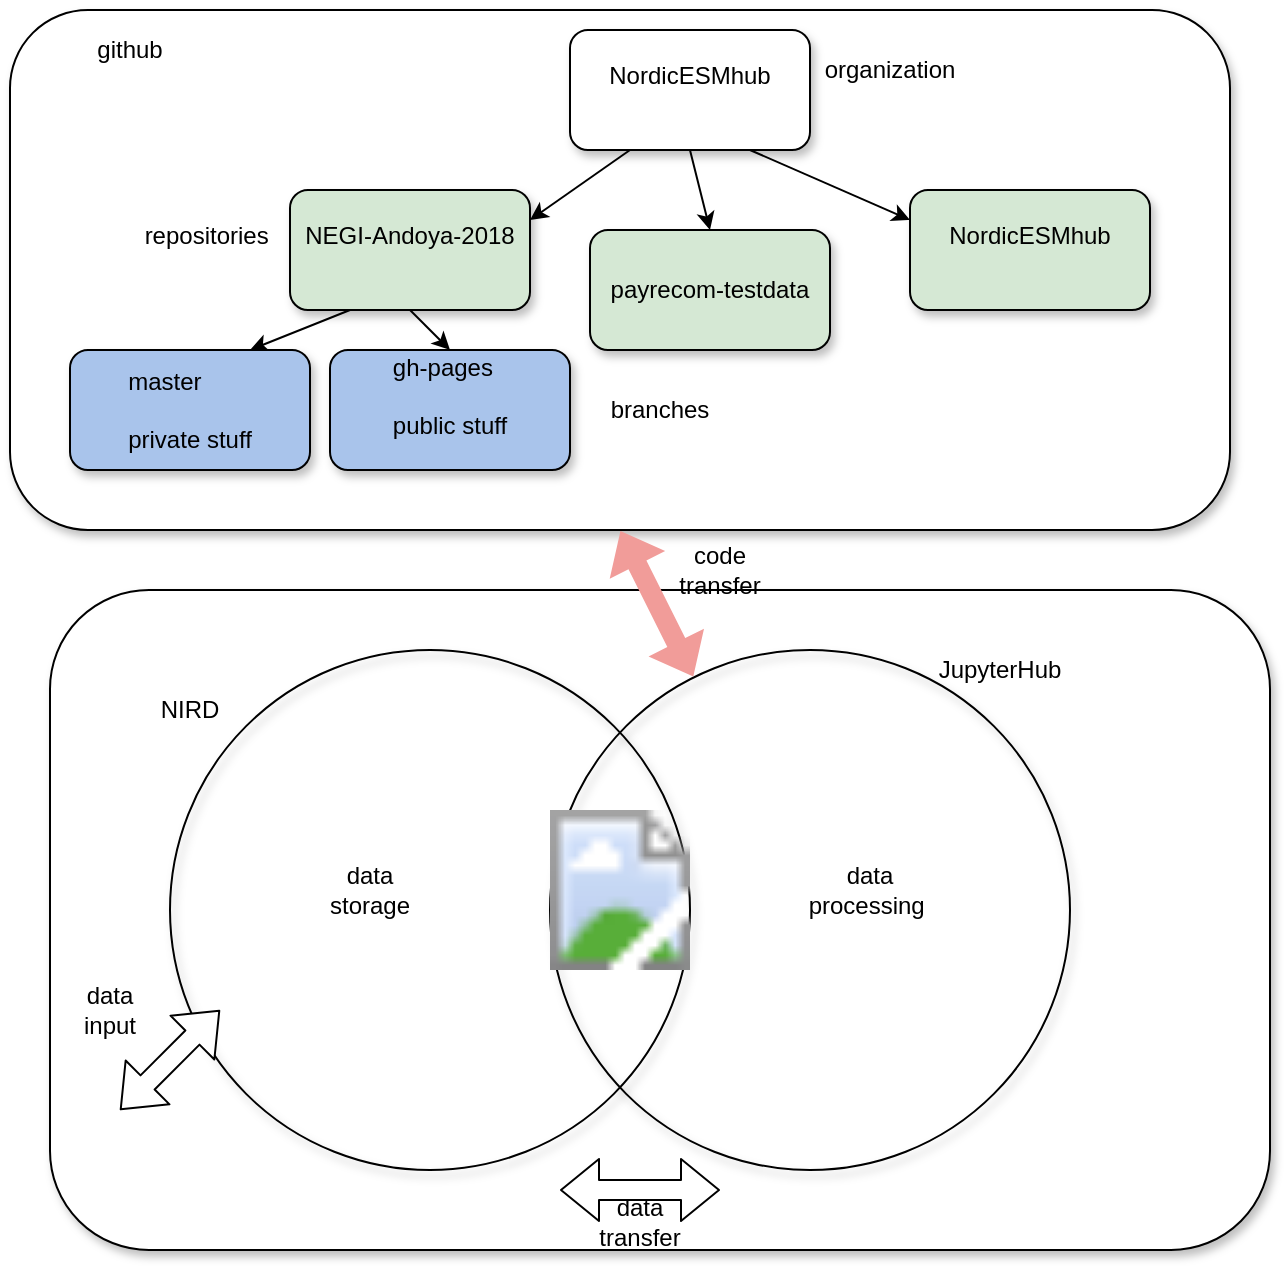 <mxGraphModel dx="699" dy="772" grid="1" gridSize="10" guides="1" tooltips="1" connect="1" arrows="1" fold="1" page="1" pageScale="1" pageWidth="850" pageHeight="1100" background="#ffffff"><root><mxCell id="0"/><mxCell id="1" parent="0"/><mxCell id="5" value="" style="rounded=1;whiteSpace=wrap;html=1;glass=0;shadow=1;comic=0;" parent="1" vertex="1"><mxGeometry x="30" y="160" width="610" height="260" as="geometry"/></mxCell><mxCell id="42" style="edgeStyle=none;rounded=0;html=1;exitX=0.25;exitY=1;entryX=1;entryY=0.25;jettySize=auto;orthogonalLoop=1;" parent="1" source="7" target="9" edge="1"><mxGeometry relative="1" as="geometry"/></mxCell><mxCell id="43" style="edgeStyle=none;rounded=0;html=1;exitX=0.5;exitY=1;entryX=0.5;entryY=0;jettySize=auto;orthogonalLoop=1;" parent="1" source="7" target="10" edge="1"><mxGeometry relative="1" as="geometry"/></mxCell><mxCell id="44" style="edgeStyle=none;rounded=0;html=1;exitX=0.75;exitY=1;entryX=0;entryY=0.25;jettySize=auto;orthogonalLoop=1;" parent="1" source="7" target="11" edge="1"><mxGeometry relative="1" as="geometry"/></mxCell><mxCell id="7" value="&lt;div style=&quot;text-align: left&quot;&gt;NordicESMhub&lt;/div&gt;&lt;div&gt;&lt;br&gt;&lt;/div&gt;" style="rounded=1;whiteSpace=wrap;html=1;glass=0;shadow=1;comic=0;" parent="1" vertex="1"><mxGeometry x="310" y="170" width="120" height="60" as="geometry"/></mxCell><mxCell id="45" style="edgeStyle=none;rounded=0;html=1;exitX=0.25;exitY=1;entryX=0.75;entryY=0;jettySize=auto;orthogonalLoop=1;" parent="1" source="9" target="12" edge="1"><mxGeometry relative="1" as="geometry"/></mxCell><mxCell id="46" style="edgeStyle=none;rounded=0;html=1;exitX=0.5;exitY=1;entryX=0.5;entryY=0;jettySize=auto;orthogonalLoop=1;" parent="1" source="9" target="13" edge="1"><mxGeometry relative="1" as="geometry"/></mxCell><mxCell id="9" value="&lt;div style=&quot;text-align: left&quot;&gt;NEGI-Andoya-2018&lt;/div&gt;&lt;div&gt;&lt;br&gt;&lt;/div&gt;" style="rounded=1;whiteSpace=wrap;html=1;glass=0;shadow=1;comic=0;fillColor=#D5E8D4;" parent="1" vertex="1"><mxGeometry x="170" y="250" width="120" height="60" as="geometry"/></mxCell><mxCell id="10" value="&lt;div style=&quot;text-align: left&quot;&gt;payrecom-testdata&lt;/div&gt;" style="rounded=1;whiteSpace=wrap;html=1;glass=0;shadow=1;comic=0;fillColor=#D5E8D4;" parent="1" vertex="1"><mxGeometry x="320" y="270" width="120" height="60" as="geometry"/></mxCell><mxCell id="11" value="&lt;div style=&quot;text-align: left&quot;&gt;NordicESMhub&lt;/div&gt;&lt;div&gt;&lt;br&gt;&lt;/div&gt;" style="rounded=1;whiteSpace=wrap;html=1;glass=0;shadow=1;comic=0;fillColor=#D5E8D4;" parent="1" vertex="1"><mxGeometry x="480" y="250" width="120" height="60" as="geometry"/></mxCell><mxCell id="12" value="&lt;div style=&quot;text-align: left&quot;&gt;master&lt;/div&gt;&lt;div style=&quot;text-align: left&quot;&gt;&lt;br&gt;&lt;/div&gt;&lt;div style=&quot;text-align: left&quot;&gt;private stuff&lt;/div&gt;" style="rounded=1;whiteSpace=wrap;html=1;glass=0;shadow=1;comic=0;fillColor=#A9C4EB;" parent="1" vertex="1"><mxGeometry x="60" y="330" width="120" height="60" as="geometry"/></mxCell><mxCell id="13" value="&lt;div style=&quot;text-align: left&quot;&gt;gh-pages&lt;/div&gt;&lt;div style=&quot;text-align: left&quot;&gt;&lt;br&gt;&lt;/div&gt;&lt;div style=&quot;text-align: left&quot;&gt;public stuff&lt;/div&gt;&lt;div style=&quot;text-align: left&quot;&gt;&lt;br&gt;&lt;/div&gt;" style="rounded=1;whiteSpace=wrap;html=1;glass=0;shadow=1;comic=0;fillColor=#A9C4EB;" parent="1" vertex="1"><mxGeometry x="190" y="330" width="120" height="60" as="geometry"/></mxCell><mxCell id="14" value="github" style="text;html=1;strokeColor=none;fillColor=none;align=center;verticalAlign=middle;whiteSpace=wrap;rounded=0;shadow=1;glass=0;comic=0;" parent="1" vertex="1"><mxGeometry x="70" y="170" width="40" height="20" as="geometry"/></mxCell><mxCell id="15" value="" style="rounded=1;whiteSpace=wrap;html=1;glass=0;shadow=1;comic=0;" parent="1" vertex="1"><mxGeometry x="50" y="450" width="610" height="330" as="geometry"/></mxCell><mxCell id="16" value="NIRD" style="text;html=1;strokeColor=none;fillColor=none;align=center;verticalAlign=middle;whiteSpace=wrap;rounded=0;shadow=1;glass=0;comic=0;" parent="1" vertex="1"><mxGeometry x="100" y="500" width="40" height="20" as="geometry"/></mxCell><mxCell id="17" value="" style="ellipse;whiteSpace=wrap;html=1;aspect=fixed;shadow=1;glass=0;comic=0;fillColor=none;" parent="1" vertex="1"><mxGeometry x="110" y="480" width="260" height="260" as="geometry"/></mxCell><mxCell id="18" value="" style="ellipse;whiteSpace=wrap;html=1;aspect=fixed;shadow=1;glass=0;comic=0;fillColor=none;" parent="1" vertex="1"><mxGeometry x="300" y="480" width="260" height="260" as="geometry"/></mxCell><mxCell id="20" value="JupyterHub" style="text;html=1;strokeColor=none;fillColor=none;align=center;verticalAlign=middle;whiteSpace=wrap;rounded=0;shadow=1;glass=0;comic=0;" parent="1" vertex="1"><mxGeometry x="490" y="480" width="70" height="20" as="geometry"/></mxCell><mxCell id="21" style="edgeStyle=orthogonalEdgeStyle;rounded=0;html=1;exitX=0.5;exitY=1;jettySize=auto;orthogonalLoop=1;" parent="1" source="16" target="16" edge="1"><mxGeometry relative="1" as="geometry"/></mxCell><mxCell id="25" style="rounded=0;html=1;exitX=0.5;exitY=1;jettySize=auto;orthogonalLoop=1;shape=flexArrow;strokeColor=none;startArrow=block;fillColor=#F19C99;" parent="1" source="5" target="18" edge="1"><mxGeometry relative="1" as="geometry"/></mxCell><mxCell id="26" value="" style="image;html=1;labelBackgroundColor=#ffffff;image=https://raw.githubusercontent.com/jgraph/mxgraph/master/javascript/examples/grapheditor/www/stencils//clipart/Full_Folder_128x128.png" parent="1" vertex="1"><mxGeometry x="295" y="560" width="80" height="80" as="geometry"/></mxCell><mxCell id="27" value="code transfer" style="text;html=1;strokeColor=none;fillColor=none;align=center;verticalAlign=middle;whiteSpace=wrap;rounded=0;" parent="1" vertex="1"><mxGeometry x="365" y="430" width="40" height="20" as="geometry"/></mxCell><mxCell id="30" value="" style="shape=flexArrow;endArrow=classic;startArrow=classic;html=1;fillColor=#ffffff;" parent="1" edge="1"><mxGeometry width="50" height="50" relative="1" as="geometry"><mxPoint x="305" y="750" as="sourcePoint"/><mxPoint x="385" y="750" as="targetPoint"/></mxGeometry></mxCell><mxCell id="31" value="data transfer" style="text;html=1;strokeColor=none;fillColor=none;align=center;verticalAlign=middle;whiteSpace=wrap;rounded=0;" parent="1" vertex="1"><mxGeometry x="325" y="756" width="40" height="20" as="geometry"/></mxCell><mxCell id="33" value="repositories&amp;nbsp;&lt;div&gt;&lt;br&gt;&lt;/div&gt;" style="text;html=1;strokeColor=none;fillColor=none;align=center;verticalAlign=middle;whiteSpace=wrap;rounded=0;shadow=1;glass=0;comic=0;" parent="1" vertex="1"><mxGeometry x="110" y="270" width="40" height="20" as="geometry"/></mxCell><mxCell id="34" value="branches" style="text;html=1;strokeColor=none;fillColor=none;align=center;verticalAlign=middle;whiteSpace=wrap;rounded=0;shadow=1;glass=0;comic=0;" parent="1" vertex="1"><mxGeometry x="335" y="350" width="40" height="20" as="geometry"/></mxCell><mxCell id="35" value="organization" style="text;html=1;strokeColor=none;fillColor=none;align=center;verticalAlign=middle;whiteSpace=wrap;rounded=0;shadow=1;glass=0;comic=0;" parent="1" vertex="1"><mxGeometry x="450" y="180" width="40" height="20" as="geometry"/></mxCell><mxCell id="36" value="" style="shape=flexArrow;endArrow=classic;startArrow=classic;html=1;fillColor=#ffffff;" parent="1" edge="1"><mxGeometry width="50" height="50" relative="1" as="geometry"><mxPoint x="85" y="710" as="sourcePoint"/><mxPoint x="135" y="660" as="targetPoint"/></mxGeometry></mxCell><mxCell id="37" value="data input" style="text;html=1;strokeColor=none;fillColor=none;align=center;verticalAlign=middle;whiteSpace=wrap;rounded=0;" parent="1" vertex="1"><mxGeometry x="60" y="650" width="40" height="20" as="geometry"/></mxCell><mxCell id="39" value="data processing&amp;nbsp;" style="text;html=1;strokeColor=none;fillColor=none;align=center;verticalAlign=middle;whiteSpace=wrap;rounded=0;" parent="1" vertex="1"><mxGeometry x="440" y="590" width="40" height="20" as="geometry"/></mxCell><mxCell id="40" value="data storage" style="text;html=1;strokeColor=none;fillColor=none;align=center;verticalAlign=middle;whiteSpace=wrap;rounded=0;" parent="1" vertex="1"><mxGeometry x="190" y="590" width="40" height="20" as="geometry"/></mxCell></root></mxGraphModel>